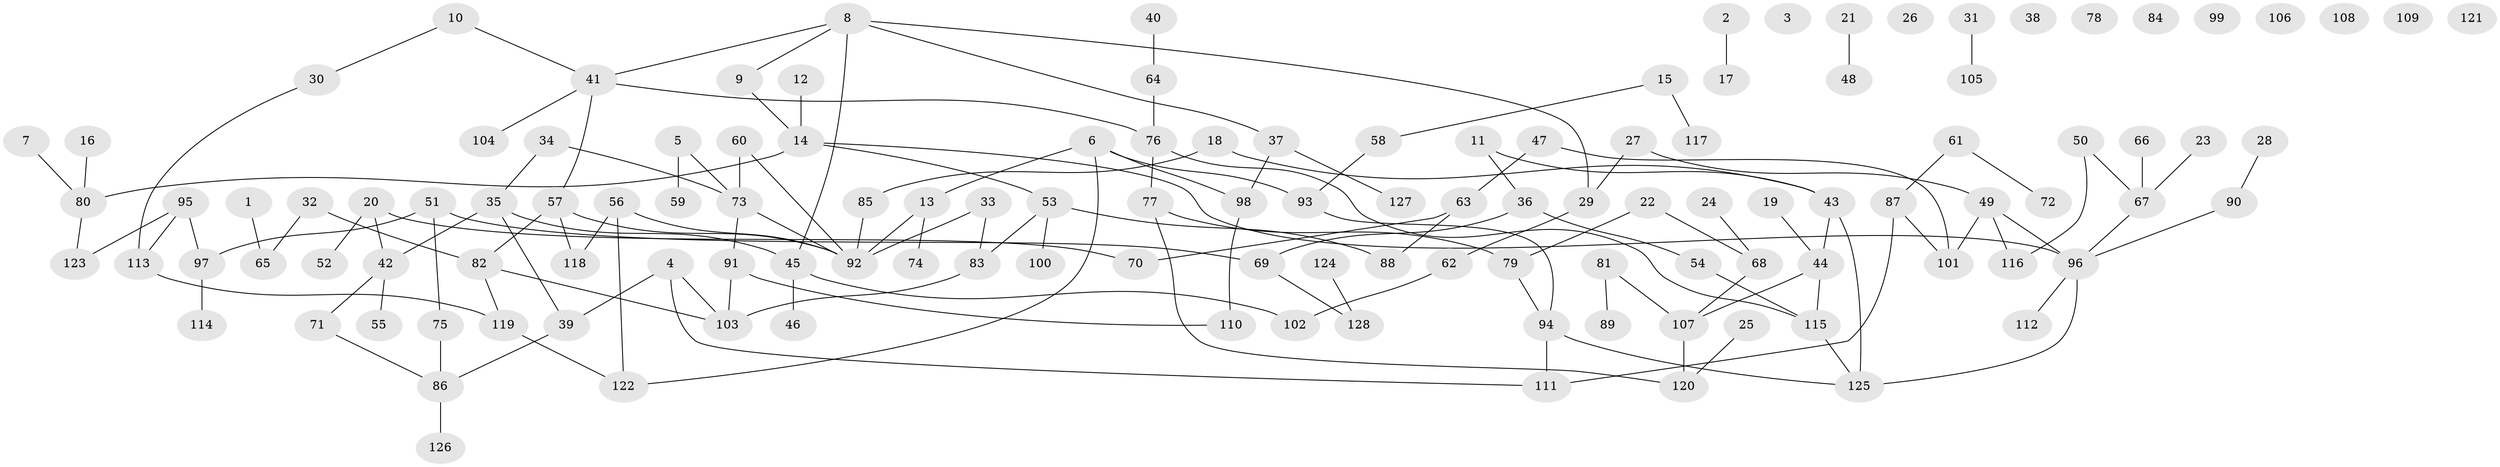 // coarse degree distribution, {1: 0.34210526315789475, 0: 0.13157894736842105, 2: 0.2236842105263158, 4: 0.09210526315789473, 7: 0.02631578947368421, 5: 0.06578947368421052, 3: 0.07894736842105263, 8: 0.013157894736842105, 6: 0.013157894736842105, 9: 0.013157894736842105}
// Generated by graph-tools (version 1.1) at 2025/42/03/04/25 21:42:40]
// undirected, 128 vertices, 145 edges
graph export_dot {
graph [start="1"]
  node [color=gray90,style=filled];
  1;
  2;
  3;
  4;
  5;
  6;
  7;
  8;
  9;
  10;
  11;
  12;
  13;
  14;
  15;
  16;
  17;
  18;
  19;
  20;
  21;
  22;
  23;
  24;
  25;
  26;
  27;
  28;
  29;
  30;
  31;
  32;
  33;
  34;
  35;
  36;
  37;
  38;
  39;
  40;
  41;
  42;
  43;
  44;
  45;
  46;
  47;
  48;
  49;
  50;
  51;
  52;
  53;
  54;
  55;
  56;
  57;
  58;
  59;
  60;
  61;
  62;
  63;
  64;
  65;
  66;
  67;
  68;
  69;
  70;
  71;
  72;
  73;
  74;
  75;
  76;
  77;
  78;
  79;
  80;
  81;
  82;
  83;
  84;
  85;
  86;
  87;
  88;
  89;
  90;
  91;
  92;
  93;
  94;
  95;
  96;
  97;
  98;
  99;
  100;
  101;
  102;
  103;
  104;
  105;
  106;
  107;
  108;
  109;
  110;
  111;
  112;
  113;
  114;
  115;
  116;
  117;
  118;
  119;
  120;
  121;
  122;
  123;
  124;
  125;
  126;
  127;
  128;
  1 -- 65;
  2 -- 17;
  4 -- 39;
  4 -- 103;
  4 -- 111;
  5 -- 59;
  5 -- 73;
  6 -- 13;
  6 -- 93;
  6 -- 98;
  6 -- 122;
  7 -- 80;
  8 -- 9;
  8 -- 29;
  8 -- 37;
  8 -- 41;
  8 -- 45;
  9 -- 14;
  10 -- 30;
  10 -- 41;
  11 -- 36;
  11 -- 43;
  12 -- 14;
  13 -- 74;
  13 -- 92;
  14 -- 53;
  14 -- 80;
  14 -- 96;
  15 -- 58;
  15 -- 117;
  16 -- 80;
  18 -- 43;
  18 -- 85;
  19 -- 44;
  20 -- 42;
  20 -- 52;
  20 -- 70;
  21 -- 48;
  22 -- 68;
  22 -- 79;
  23 -- 67;
  24 -- 68;
  25 -- 120;
  27 -- 29;
  27 -- 49;
  28 -- 90;
  29 -- 62;
  30 -- 113;
  31 -- 105;
  32 -- 65;
  32 -- 82;
  33 -- 83;
  33 -- 92;
  34 -- 35;
  34 -- 73;
  35 -- 39;
  35 -- 42;
  35 -- 45;
  36 -- 54;
  36 -- 69;
  37 -- 98;
  37 -- 127;
  39 -- 86;
  40 -- 64;
  41 -- 57;
  41 -- 76;
  41 -- 104;
  42 -- 55;
  42 -- 71;
  43 -- 44;
  43 -- 125;
  44 -- 107;
  44 -- 115;
  45 -- 46;
  45 -- 102;
  47 -- 63;
  47 -- 101;
  49 -- 96;
  49 -- 101;
  49 -- 116;
  50 -- 67;
  50 -- 116;
  51 -- 69;
  51 -- 75;
  51 -- 97;
  53 -- 83;
  53 -- 88;
  53 -- 100;
  54 -- 115;
  56 -- 92;
  56 -- 118;
  56 -- 122;
  57 -- 82;
  57 -- 92;
  57 -- 118;
  58 -- 93;
  60 -- 73;
  60 -- 92;
  61 -- 72;
  61 -- 87;
  62 -- 102;
  63 -- 70;
  63 -- 88;
  64 -- 76;
  66 -- 67;
  67 -- 96;
  68 -- 107;
  69 -- 128;
  71 -- 86;
  73 -- 91;
  73 -- 92;
  75 -- 86;
  76 -- 77;
  76 -- 115;
  77 -- 79;
  77 -- 120;
  79 -- 94;
  80 -- 123;
  81 -- 89;
  81 -- 107;
  82 -- 103;
  82 -- 119;
  83 -- 103;
  85 -- 92;
  86 -- 126;
  87 -- 101;
  87 -- 111;
  90 -- 96;
  91 -- 103;
  91 -- 110;
  93 -- 94;
  94 -- 111;
  94 -- 125;
  95 -- 97;
  95 -- 113;
  95 -- 123;
  96 -- 112;
  96 -- 125;
  97 -- 114;
  98 -- 110;
  107 -- 120;
  113 -- 119;
  115 -- 125;
  119 -- 122;
  124 -- 128;
}

